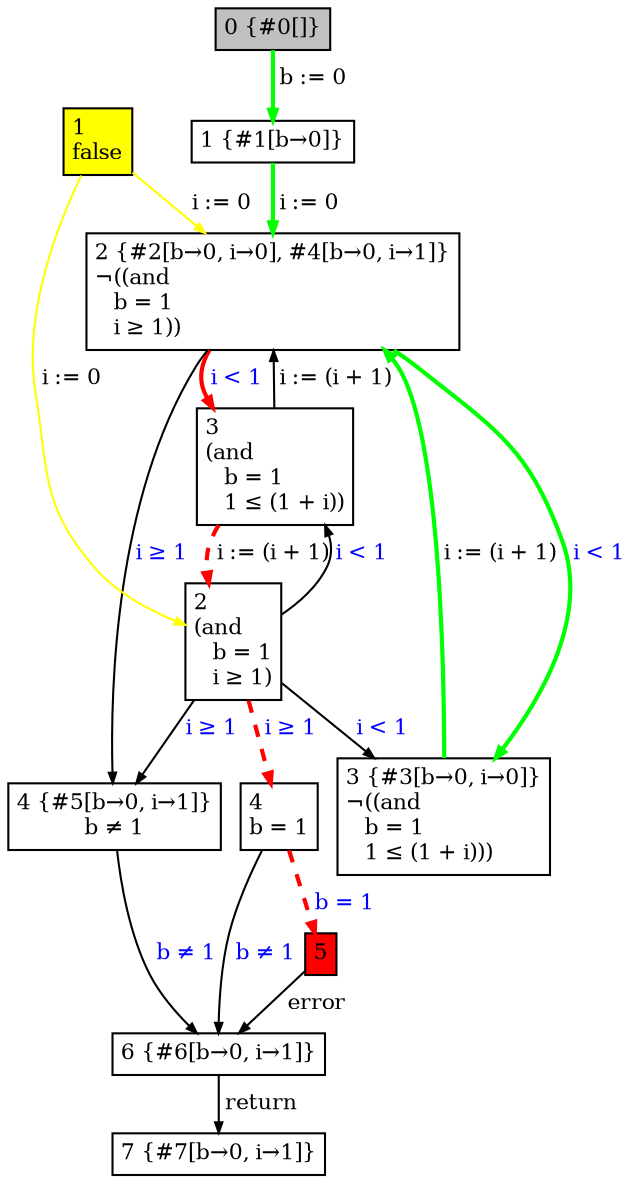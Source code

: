digraph {
	ranksep=0.10
	nodesep=0.12
	node[fontsize=10.5,shape=box,height=0.02,width=0.02,margin="0.05,0.05"]
	edge[fontsize=10.5,arrowsize=0.5]

	0 [label="0 {#0[]}",style=filled,fillcolor=gray]
	1 [label="1 {#1[b→0]}"]
	2 [label="3 {#3[b→0, i→0]}\l&not;((and\l   b = 1\l   1 ≤ (1 + i)))\l"]
	3 [label="2 {#2[b→0, i→0], #4[b→0, i→1]}\l&not;((and\l   b = 1\l   i ≥ 1))\l"]
	4 [label="7 {#7[b→0, i→1]}"]
	5 [label="3\l(and\l   b = 1\l   1 ≤ (1 + i))\l"]
	6 [label="6 {#6[b→0, i→1]}"]
	7 [label="4\lb = 1"]
	8 [label="1\lfalse",style=filled,fillcolor=yellow]
	9 [label="4 {#5[b→0, i→1]}\lb ≠ 1"]
	10 [label="5",style=filled,fillcolor=red]
	11 [label="2\l(and\l   b = 1\l   i ≥ 1)\l"]


	11->9[label=" i ≥ 1",fontcolor="#0000FF"]
	10->6[label=" error"]
	0->1[label=" b := 0", color="#00FF00", style="bold"]
	11->7[label=" i ≥ 1",fontcolor="#0000FF", color="#FF0000", style="bold,dashed"]
	9->6[label=" b ≠ 1",fontcolor="#0000FF"]
	5->11[label=" i := (i + 1)", color="#FF0000", style="bold,dashed"]
	11->5[label=" i < 1",fontcolor="#0000FF"]
	2->3[label=" i := (i + 1)", color="#00FF00", style="bold"]
	6->4[label=" return"]
	3->2[label=" i < 1",fontcolor="#0000FF", color="#00FF00", style="bold"]
	3->5[label=" i < 1",fontcolor="#0000FF", color="#FF0000", style="bold"]
	11->2[label=" i < 1",fontcolor="#0000FF"]
	8->11[label=" i := 0", color=yellow]
	7->6[label=" b ≠ 1",fontcolor="#0000FF"]
	8->3[label=" i := 0", color=yellow]
	7->10[label=" b = 1",fontcolor="#0000FF", color="#FF0000", style="bold,dashed"]
	3->9[label=" i ≥ 1",fontcolor="#0000FF"]
	5->3[label=" i := (i + 1)"]
	1->3[label=" i := 0", color="#00FF00", style="bold"]
}